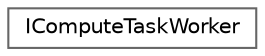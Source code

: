digraph "Graphical Class Hierarchy"
{
 // INTERACTIVE_SVG=YES
 // LATEX_PDF_SIZE
  bgcolor="transparent";
  edge [fontname=Helvetica,fontsize=10,labelfontname=Helvetica,labelfontsize=10];
  node [fontname=Helvetica,fontsize=10,shape=box,height=0.2,width=0.4];
  rankdir="LR";
  Node0 [id="Node000000",label="IComputeTaskWorker",height=0.2,width=0.4,color="grey40", fillcolor="white", style="filled",URL="$d8/d35/classIComputeTaskWorker.html",tooltip="Interface for a compute task worker."];
}
